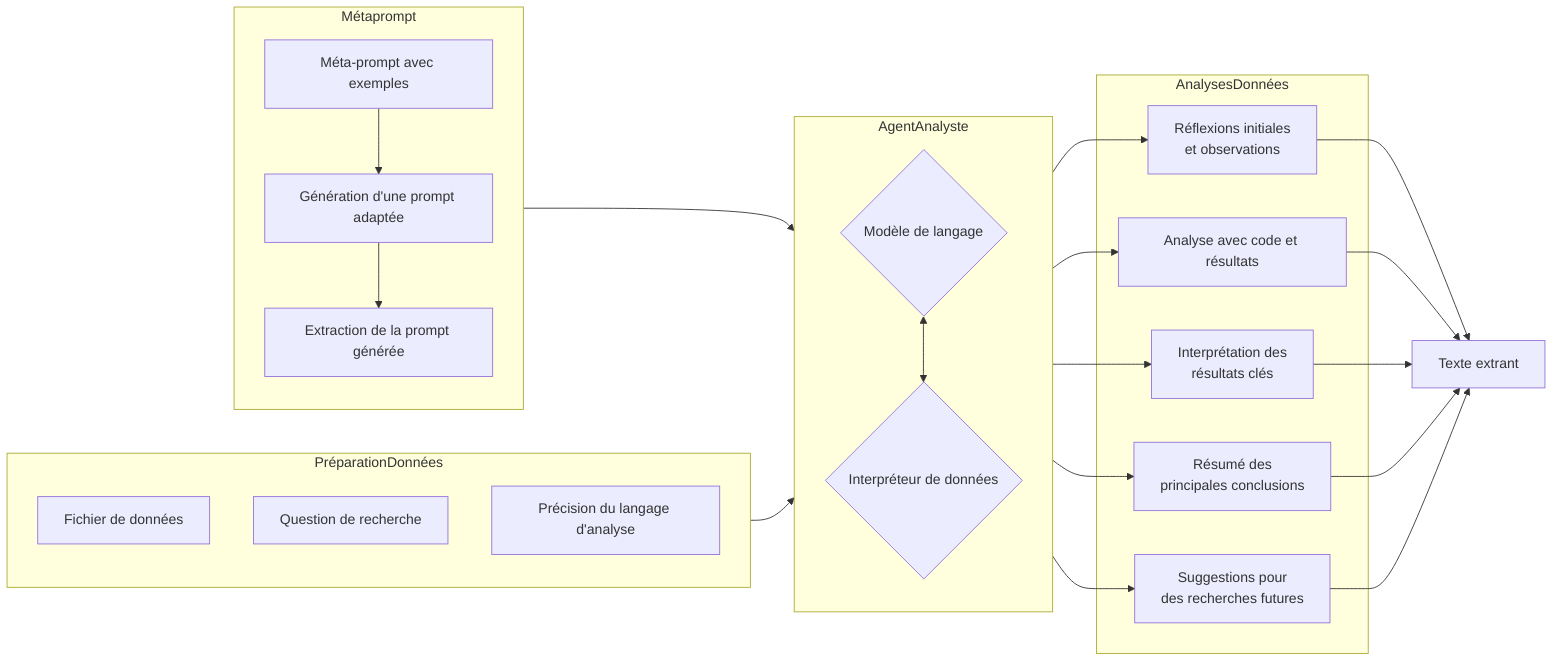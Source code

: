 graph LR
subgraph PréparationDonnées
    A[Fichier de données]
    C[Question de recherche]
    D[Précision du langage d'analyse]
end

subgraph AgentAnalyste
B{Modèle de langage} <--> H{Interpréteur de données}

end

subgraph Métaprompt
    E[Méta-prompt avec exemples] --> F
    F[Génération d'une prompt adaptée] --> G
    G[Extraction de la prompt générée]
end

Métaprompt --> AgentAnalyste
PréparationDonnées --> AgentAnalyste

subgraph AnalysesDonnées
I[Réflexions initiales<br>et observations]
J[Analyse avec code et résultats]
K[Interprétation des<br>résultats clés] 
L[Résumé des<br>principales conclusions]
M[Suggestions pour<br>des recherches futures]
end

I --> N[Texte extrant]
J --> N
K --> N
L --> N 
M --> N

AgentAnalyste --> I
AgentAnalyste --> J
AgentAnalyste --> K
AgentAnalyste --> L
AgentAnalyste --> M
